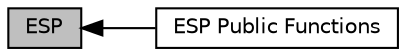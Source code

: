 digraph "ESP"
{
  edge [fontname="Helvetica",fontsize="10",labelfontname="Helvetica",labelfontsize="10"];
  node [fontname="Helvetica",fontsize="10",shape=box];
  rankdir=LR;
  Node2 [label="ESP Public Functions",height=0.2,width=0.4,color="black", fillcolor="white", style="filled",URL="$dd/d79/group__ESP__Public__Functions.html",tooltip=" "];
  Node1 [label="ESP",height=0.2,width=0.4,color="black", fillcolor="grey75", style="filled", fontcolor="black",tooltip="This package provides the core capabilities for ESP-8266 interface functions."];
  Node1->Node2 [shape=plaintext, dir="back", style="solid"];
}
